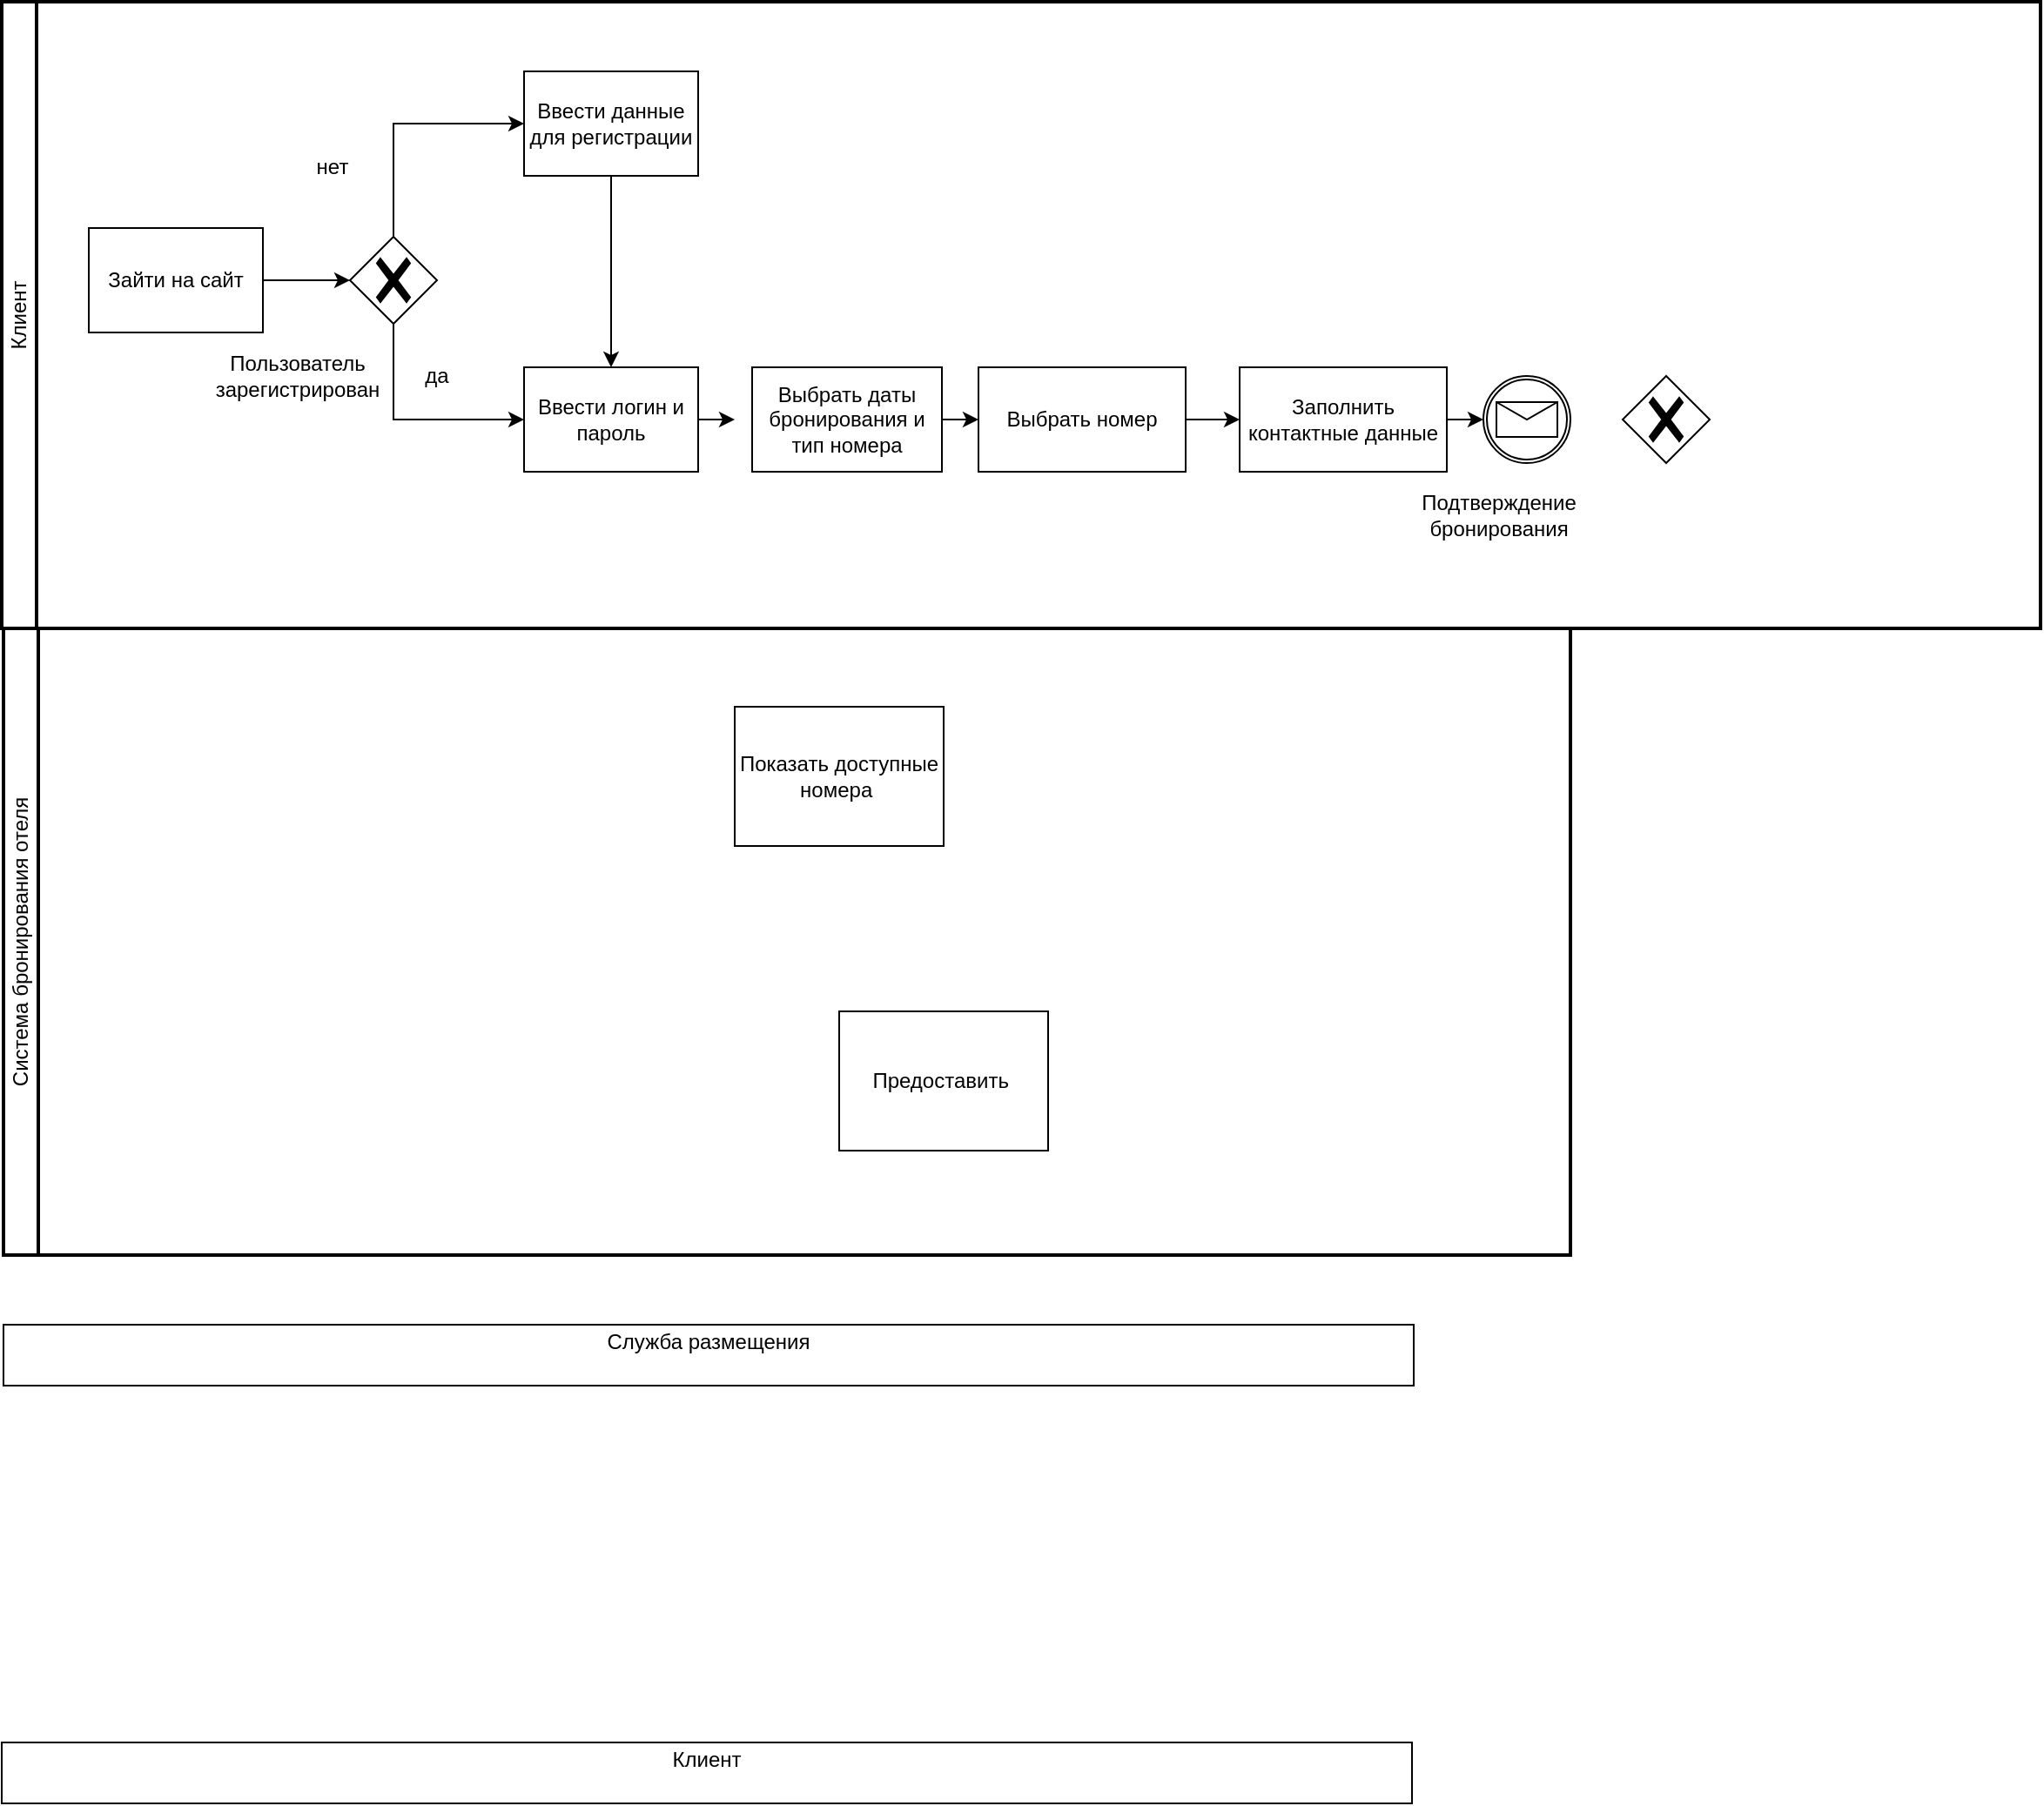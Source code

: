 <mxfile version="26.0.10">
  <diagram name="Страница — 1" id="-8I3Ju_DQWI-anv-8iCS">
    <mxGraphModel dx="1050" dy="565" grid="1" gridSize="10" guides="1" tooltips="1" connect="1" arrows="1" fold="1" page="1" pageScale="1" pageWidth="827" pageHeight="1169" math="0" shadow="0">
      <root>
        <mxCell id="0" />
        <mxCell id="1" parent="0" />
        <mxCell id="0EsYlZYB2VsYlDsrYex--1" value="Клиент" style="swimlane;html=1;startSize=20;fontStyle=0;collapsible=0;horizontal=0;swimlaneLine=1;swimlaneFillColor=#ffffff;strokeWidth=2;whiteSpace=wrap;" vertex="1" parent="1">
          <mxGeometry x="9" y="100" width="1171" height="360" as="geometry" />
        </mxCell>
        <mxCell id="0EsYlZYB2VsYlDsrYex--4" value="Выбрать даты бронирования и тип номера" style="points=[[0.25,0,0],[0.5,0,0],[0.75,0,0],[1,0.25,0],[1,0.5,0],[1,0.75,0],[0.75,1,0],[0.5,1,0],[0.25,1,0],[0,0.75,0],[0,0.5,0],[0,0.25,0]];shape=mxgraph.bpmn.task2;whiteSpace=wrap;rectStyle=rounded;size=10;html=1;container=1;expand=0;collapsible=0;taskMarker=abstract;" vertex="1" parent="0EsYlZYB2VsYlDsrYex--1">
          <mxGeometry x="431" y="210" width="109" height="60" as="geometry" />
        </mxCell>
        <mxCell id="0EsYlZYB2VsYlDsrYex--5" value="Зайти на сайт" style="points=[[0.25,0,0],[0.5,0,0],[0.75,0,0],[1,0.25,0],[1,0.5,0],[1,0.75,0],[0.75,1,0],[0.5,1,0],[0.25,1,0],[0,0.75,0],[0,0.5,0],[0,0.25,0]];shape=mxgraph.bpmn.task2;whiteSpace=wrap;rectStyle=rounded;size=10;html=1;container=1;expand=0;collapsible=0;taskMarker=abstract;" vertex="1" parent="0EsYlZYB2VsYlDsrYex--1">
          <mxGeometry x="50" y="130" width="100" height="60" as="geometry" />
        </mxCell>
        <mxCell id="0EsYlZYB2VsYlDsrYex--16" style="edgeStyle=orthogonalEdgeStyle;rounded=0;orthogonalLoop=1;jettySize=auto;html=1;exitX=0.5;exitY=1;exitDx=0;exitDy=0;exitPerimeter=0;" edge="1" parent="0EsYlZYB2VsYlDsrYex--1" source="0EsYlZYB2VsYlDsrYex--12" target="0EsYlZYB2VsYlDsrYex--13">
          <mxGeometry relative="1" as="geometry" />
        </mxCell>
        <mxCell id="0EsYlZYB2VsYlDsrYex--12" value="Ввести данные для регистрации" style="points=[[0.25,0,0],[0.5,0,0],[0.75,0,0],[1,0.25,0],[1,0.5,0],[1,0.75,0],[0.75,1,0],[0.5,1,0],[0.25,1,0],[0,0.75,0],[0,0.5,0],[0,0.25,0]];shape=mxgraph.bpmn.task2;whiteSpace=wrap;rectStyle=rounded;size=10;html=1;container=1;expand=0;collapsible=0;taskMarker=abstract;" vertex="1" parent="0EsYlZYB2VsYlDsrYex--1">
          <mxGeometry x="300" y="40" width="100" height="60" as="geometry" />
        </mxCell>
        <mxCell id="0EsYlZYB2VsYlDsrYex--24" style="edgeStyle=orthogonalEdgeStyle;rounded=0;orthogonalLoop=1;jettySize=auto;html=1;exitX=1;exitY=0.5;exitDx=0;exitDy=0;exitPerimeter=0;" edge="1" parent="0EsYlZYB2VsYlDsrYex--1" source="0EsYlZYB2VsYlDsrYex--13">
          <mxGeometry relative="1" as="geometry">
            <mxPoint x="421" y="240" as="targetPoint" />
          </mxGeometry>
        </mxCell>
        <mxCell id="0EsYlZYB2VsYlDsrYex--13" value="Ввести логин и пароль" style="points=[[0.25,0,0],[0.5,0,0],[0.75,0,0],[1,0.25,0],[1,0.5,0],[1,0.75,0],[0.75,1,0],[0.5,1,0],[0.25,1,0],[0,0.75,0],[0,0.5,0],[0,0.25,0]];shape=mxgraph.bpmn.task2;whiteSpace=wrap;rectStyle=rounded;size=10;html=1;container=1;expand=0;collapsible=0;taskMarker=abstract;" vertex="1" parent="0EsYlZYB2VsYlDsrYex--1">
          <mxGeometry x="300" y="210" width="100" height="60" as="geometry" />
        </mxCell>
        <mxCell id="0EsYlZYB2VsYlDsrYex--10" value="" style="points=[[0.25,0.25,0],[0.5,0,0],[0.75,0.25,0],[1,0.5,0],[0.75,0.75,0],[0.5,1,0],[0.25,0.75,0],[0,0.5,0]];shape=mxgraph.bpmn.gateway2;html=1;verticalLabelPosition=bottom;labelBackgroundColor=#ffffff;verticalAlign=top;align=center;perimeter=rhombusPerimeter;outlineConnect=0;outline=none;symbol=none;gwType=exclusive;" vertex="1" parent="0EsYlZYB2VsYlDsrYex--1">
          <mxGeometry x="200" y="135" width="50" height="50" as="geometry" />
        </mxCell>
        <mxCell id="0EsYlZYB2VsYlDsrYex--14" style="edgeStyle=orthogonalEdgeStyle;rounded=0;orthogonalLoop=1;jettySize=auto;html=1;exitX=0.5;exitY=0;exitDx=0;exitDy=0;exitPerimeter=0;entryX=0;entryY=0.5;entryDx=0;entryDy=0;entryPerimeter=0;" edge="1" parent="0EsYlZYB2VsYlDsrYex--1" source="0EsYlZYB2VsYlDsrYex--10" target="0EsYlZYB2VsYlDsrYex--12">
          <mxGeometry relative="1" as="geometry" />
        </mxCell>
        <mxCell id="0EsYlZYB2VsYlDsrYex--15" style="edgeStyle=orthogonalEdgeStyle;rounded=0;orthogonalLoop=1;jettySize=auto;html=1;exitX=0.5;exitY=1;exitDx=0;exitDy=0;exitPerimeter=0;entryX=0;entryY=0.5;entryDx=0;entryDy=0;entryPerimeter=0;" edge="1" parent="0EsYlZYB2VsYlDsrYex--1" source="0EsYlZYB2VsYlDsrYex--10" target="0EsYlZYB2VsYlDsrYex--13">
          <mxGeometry relative="1" as="geometry" />
        </mxCell>
        <mxCell id="0EsYlZYB2VsYlDsrYex--21" style="edgeStyle=orthogonalEdgeStyle;rounded=0;orthogonalLoop=1;jettySize=auto;html=1;exitX=1;exitY=0.5;exitDx=0;exitDy=0;exitPerimeter=0;entryX=0;entryY=0.5;entryDx=0;entryDy=0;entryPerimeter=0;" edge="1" parent="0EsYlZYB2VsYlDsrYex--1" source="0EsYlZYB2VsYlDsrYex--5" target="0EsYlZYB2VsYlDsrYex--10">
          <mxGeometry relative="1" as="geometry" />
        </mxCell>
        <mxCell id="0EsYlZYB2VsYlDsrYex--18" value="нет" style="text;strokeColor=none;align=center;fillColor=none;html=1;verticalAlign=middle;whiteSpace=wrap;rounded=0;" vertex="1" parent="0EsYlZYB2VsYlDsrYex--1">
          <mxGeometry x="160" y="80" width="60" height="30" as="geometry" />
        </mxCell>
        <mxCell id="0EsYlZYB2VsYlDsrYex--20" value="Пользователь зарегистрирован" style="text;strokeColor=none;align=center;fillColor=none;html=1;verticalAlign=middle;whiteSpace=wrap;rounded=0;" vertex="1" parent="0EsYlZYB2VsYlDsrYex--1">
          <mxGeometry x="140" y="200" width="60" height="30" as="geometry" />
        </mxCell>
        <mxCell id="0EsYlZYB2VsYlDsrYex--19" value="да" style="text;strokeColor=none;align=center;fillColor=none;html=1;verticalAlign=middle;whiteSpace=wrap;rounded=0;" vertex="1" parent="0EsYlZYB2VsYlDsrYex--1">
          <mxGeometry x="220" y="200" width="60" height="30" as="geometry" />
        </mxCell>
        <mxCell id="0EsYlZYB2VsYlDsrYex--26" value="Выбрать номер" style="points=[[0.25,0,0],[0.5,0,0],[0.75,0,0],[1,0.25,0],[1,0.5,0],[1,0.75,0],[0.75,1,0],[0.5,1,0],[0.25,1,0],[0,0.75,0],[0,0.5,0],[0,0.25,0]];shape=mxgraph.bpmn.task2;whiteSpace=wrap;rectStyle=rounded;size=10;html=1;container=1;expand=0;collapsible=0;taskMarker=abstract;" vertex="1" parent="0EsYlZYB2VsYlDsrYex--1">
          <mxGeometry x="561" y="210" width="119" height="60" as="geometry" />
        </mxCell>
        <mxCell id="0EsYlZYB2VsYlDsrYex--27" value="Заполнить контактные данные" style="points=[[0.25,0,0],[0.5,0,0],[0.75,0,0],[1,0.25,0],[1,0.5,0],[1,0.75,0],[0.75,1,0],[0.5,1,0],[0.25,1,0],[0,0.75,0],[0,0.5,0],[0,0.25,0]];shape=mxgraph.bpmn.task2;whiteSpace=wrap;rectStyle=rounded;size=10;html=1;container=1;expand=0;collapsible=0;taskMarker=abstract;" vertex="1" parent="0EsYlZYB2VsYlDsrYex--1">
          <mxGeometry x="711" y="210" width="119" height="60" as="geometry" />
        </mxCell>
        <mxCell id="0EsYlZYB2VsYlDsrYex--29" style="edgeStyle=orthogonalEdgeStyle;rounded=0;orthogonalLoop=1;jettySize=auto;html=1;exitX=1;exitY=0.5;exitDx=0;exitDy=0;exitPerimeter=0;entryX=0;entryY=0.5;entryDx=0;entryDy=0;entryPerimeter=0;" edge="1" parent="0EsYlZYB2VsYlDsrYex--1" source="0EsYlZYB2VsYlDsrYex--4" target="0EsYlZYB2VsYlDsrYex--26">
          <mxGeometry relative="1" as="geometry" />
        </mxCell>
        <mxCell id="0EsYlZYB2VsYlDsrYex--30" style="edgeStyle=orthogonalEdgeStyle;rounded=0;orthogonalLoop=1;jettySize=auto;html=1;exitX=1;exitY=0.5;exitDx=0;exitDy=0;exitPerimeter=0;entryX=0;entryY=0.5;entryDx=0;entryDy=0;entryPerimeter=0;" edge="1" parent="0EsYlZYB2VsYlDsrYex--1" source="0EsYlZYB2VsYlDsrYex--26" target="0EsYlZYB2VsYlDsrYex--27">
          <mxGeometry relative="1" as="geometry" />
        </mxCell>
        <mxCell id="0EsYlZYB2VsYlDsrYex--28" value="" style="points=[[0.25,0.25,0],[0.5,0,0],[0.75,0.25,0],[1,0.5,0],[0.75,0.75,0],[0.5,1,0],[0.25,0.75,0],[0,0.5,0]];shape=mxgraph.bpmn.gateway2;html=1;verticalLabelPosition=bottom;labelBackgroundColor=#ffffff;verticalAlign=top;align=center;perimeter=rhombusPerimeter;outlineConnect=0;outline=none;symbol=none;gwType=exclusive;" vertex="1" parent="0EsYlZYB2VsYlDsrYex--1">
          <mxGeometry x="931" y="215" width="50" height="50" as="geometry" />
        </mxCell>
        <mxCell id="0EsYlZYB2VsYlDsrYex--31" value="" style="points=[[0.145,0.145,0],[0.5,0,0],[0.855,0.145,0],[1,0.5,0],[0.855,0.855,0],[0.5,1,0],[0.145,0.855,0],[0,0.5,0]];shape=mxgraph.bpmn.event;html=1;verticalLabelPosition=bottom;labelBackgroundColor=#ffffff;verticalAlign=top;align=center;perimeter=ellipsePerimeter;outlineConnect=0;aspect=fixed;outline=catching;symbol=message;" vertex="1" parent="0EsYlZYB2VsYlDsrYex--1">
          <mxGeometry x="851" y="215" width="50" height="50" as="geometry" />
        </mxCell>
        <mxCell id="0EsYlZYB2VsYlDsrYex--32" style="edgeStyle=orthogonalEdgeStyle;rounded=0;orthogonalLoop=1;jettySize=auto;html=1;exitX=1;exitY=0.5;exitDx=0;exitDy=0;exitPerimeter=0;entryX=0;entryY=0.5;entryDx=0;entryDy=0;entryPerimeter=0;" edge="1" parent="0EsYlZYB2VsYlDsrYex--1" source="0EsYlZYB2VsYlDsrYex--27" target="0EsYlZYB2VsYlDsrYex--31">
          <mxGeometry relative="1" as="geometry" />
        </mxCell>
        <mxCell id="0EsYlZYB2VsYlDsrYex--33" value="Подтверждение бронирования" style="text;strokeColor=none;align=center;fillColor=none;html=1;verticalAlign=middle;whiteSpace=wrap;rounded=0;" vertex="1" parent="0EsYlZYB2VsYlDsrYex--1">
          <mxGeometry x="830" y="280" width="60" height="30" as="geometry" />
        </mxCell>
        <mxCell id="0EsYlZYB2VsYlDsrYex--2" value="Клиент" style="swimlane;html=1;startSize=20;fontStyle=0;collapsible=0;horizontal=1;swimlaneLine=0;fillColor=none;whiteSpace=wrap;" vertex="1" parent="1">
          <mxGeometry x="9" y="1100" width="810" height="35" as="geometry" />
        </mxCell>
        <mxCell id="0EsYlZYB2VsYlDsrYex--3" value="Служба размещения" style="swimlane;html=1;startSize=20;fontStyle=0;collapsible=0;horizontal=1;swimlaneLine=0;fillColor=none;whiteSpace=wrap;" vertex="1" parent="1">
          <mxGeometry x="10" y="860" width="810" height="35" as="geometry" />
        </mxCell>
        <mxCell id="0EsYlZYB2VsYlDsrYex--7" value="Система бронирования отеля" style="swimlane;html=1;startSize=20;fontStyle=0;collapsible=0;horizontal=0;swimlaneLine=1;swimlaneFillColor=#ffffff;strokeWidth=2;whiteSpace=wrap;" vertex="1" parent="1">
          <mxGeometry x="10" y="460" width="900" height="360" as="geometry" />
        </mxCell>
        <mxCell id="0EsYlZYB2VsYlDsrYex--8" value="Предоставить&amp;nbsp;" style="points=[[0.25,0,0],[0.5,0,0],[0.75,0,0],[1,0.25,0],[1,0.5,0],[1,0.75,0],[0.75,1,0],[0.5,1,0],[0.25,1,0],[0,0.75,0],[0,0.5,0],[0,0.25,0]];shape=mxgraph.bpmn.task2;whiteSpace=wrap;rectStyle=rounded;size=10;html=1;container=1;expand=0;collapsible=0;taskMarker=abstract;" vertex="1" parent="0EsYlZYB2VsYlDsrYex--7">
          <mxGeometry x="480" y="220" width="120" height="80" as="geometry" />
        </mxCell>
        <mxCell id="0EsYlZYB2VsYlDsrYex--9" value="Показать доступные номера&amp;nbsp;" style="points=[[0.25,0,0],[0.5,0,0],[0.75,0,0],[1,0.25,0],[1,0.5,0],[1,0.75,0],[0.75,1,0],[0.5,1,0],[0.25,1,0],[0,0.75,0],[0,0.5,0],[0,0.25,0]];shape=mxgraph.bpmn.task2;whiteSpace=wrap;rectStyle=rounded;size=10;html=1;container=1;expand=0;collapsible=0;taskMarker=abstract;" vertex="1" parent="0EsYlZYB2VsYlDsrYex--7">
          <mxGeometry x="420" y="45" width="120" height="80" as="geometry" />
        </mxCell>
      </root>
    </mxGraphModel>
  </diagram>
</mxfile>
